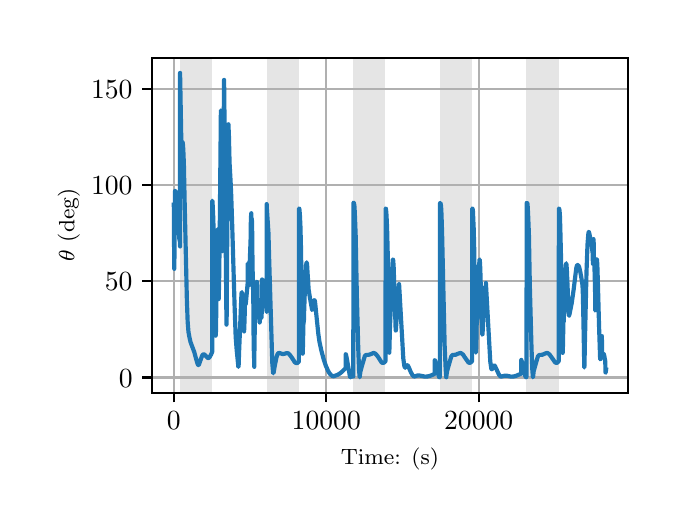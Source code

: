 \begingroup%
\makeatletter%
\begin{pgfpicture}%
\pgfpathrectangle{\pgfpointorigin}{\pgfqpoint{3.15in}{2.362in}}%
\pgfusepath{use as bounding box, clip}%
\begin{pgfscope}%
\pgfsetbuttcap%
\pgfsetmiterjoin%
\definecolor{currentfill}{rgb}{1.0,1.0,1.0}%
\pgfsetfillcolor{currentfill}%
\pgfsetlinewidth{0.0pt}%
\definecolor{currentstroke}{rgb}{1.0,1.0,1.0}%
\pgfsetstrokecolor{currentstroke}%
\pgfsetdash{}{0pt}%
\pgfpathmoveto{\pgfqpoint{0.0in}{0.0in}}%
\pgfpathlineto{\pgfqpoint{3.15in}{0.0in}}%
\pgfpathlineto{\pgfqpoint{3.15in}{2.362in}}%
\pgfpathlineto{\pgfqpoint{0.0in}{2.362in}}%
\pgfpathclose%
\pgfusepath{fill}%
\end{pgfscope}%
\begin{pgfscope}%
\pgfsetbuttcap%
\pgfsetmiterjoin%
\definecolor{currentfill}{rgb}{1.0,1.0,1.0}%
\pgfsetfillcolor{currentfill}%
\pgfsetlinewidth{0.0pt}%
\definecolor{currentstroke}{rgb}{0.0,0.0,0.0}%
\pgfsetstrokecolor{currentstroke}%
\pgfsetstrokeopacity{0.0}%
\pgfsetdash{}{0pt}%
\pgfpathmoveto{\pgfqpoint{0.622in}{0.537in}}%
\pgfpathlineto{\pgfqpoint{3.0in}{0.537in}}%
\pgfpathlineto{\pgfqpoint{3.0in}{2.212in}}%
\pgfpathlineto{\pgfqpoint{0.622in}{2.212in}}%
\pgfpathclose%
\pgfusepath{fill}%
\end{pgfscope}%
\begin{pgfscope}%
\pgfpathrectangle{\pgfqpoint{0.622in}{0.537in}}{\pgfqpoint{2.377in}{1.675in}}%
\pgfusepath{clip}%
\pgfsetbuttcap%
\pgfsetmiterjoin%
\definecolor{currentfill}{rgb}{0.502,0.502,0.502}%
\pgfsetfillcolor{currentfill}%
\pgfsetfillopacity{0.2}%
\pgfsetlinewidth{0.0pt}%
\definecolor{currentstroke}{rgb}{0.0,0.0,0.0}%
\pgfsetstrokecolor{currentstroke}%
\pgfsetstrokeopacity{0.2}%
\pgfsetdash{}{0pt}%
\pgfpathmoveto{\pgfqpoint{0.762in}{0.537in}}%
\pgfpathlineto{\pgfqpoint{0.762in}{2.212in}}%
\pgfpathlineto{\pgfqpoint{0.923in}{2.212in}}%
\pgfpathlineto{\pgfqpoint{0.923in}{0.537in}}%
\pgfpathclose%
\pgfusepath{fill}%
\end{pgfscope}%
\begin{pgfscope}%
\pgfpathrectangle{\pgfqpoint{0.622in}{0.537in}}{\pgfqpoint{2.377in}{1.675in}}%
\pgfusepath{clip}%
\pgfsetbuttcap%
\pgfsetmiterjoin%
\definecolor{currentfill}{rgb}{0.502,0.502,0.502}%
\pgfsetfillcolor{currentfill}%
\pgfsetfillopacity{0.2}%
\pgfsetlinewidth{0.0pt}%
\definecolor{currentstroke}{rgb}{0.0,0.0,0.0}%
\pgfsetstrokecolor{currentstroke}%
\pgfsetstrokeopacity{0.2}%
\pgfsetdash{}{0pt}%
\pgfpathmoveto{\pgfqpoint{1.195in}{0.537in}}%
\pgfpathlineto{\pgfqpoint{1.195in}{2.212in}}%
\pgfpathlineto{\pgfqpoint{1.356in}{2.212in}}%
\pgfpathlineto{\pgfqpoint{1.356in}{0.537in}}%
\pgfpathclose%
\pgfusepath{fill}%
\end{pgfscope}%
\begin{pgfscope}%
\pgfpathrectangle{\pgfqpoint{0.622in}{0.537in}}{\pgfqpoint{2.377in}{1.675in}}%
\pgfusepath{clip}%
\pgfsetbuttcap%
\pgfsetmiterjoin%
\definecolor{currentfill}{rgb}{0.502,0.502,0.502}%
\pgfsetfillcolor{currentfill}%
\pgfsetfillopacity{0.2}%
\pgfsetlinewidth{0.0pt}%
\definecolor{currentstroke}{rgb}{0.0,0.0,0.0}%
\pgfsetstrokecolor{currentstroke}%
\pgfsetstrokeopacity{0.2}%
\pgfsetdash{}{0pt}%
\pgfpathmoveto{\pgfqpoint{1.628in}{0.537in}}%
\pgfpathlineto{\pgfqpoint{1.628in}{2.212in}}%
\pgfpathlineto{\pgfqpoint{1.789in}{2.212in}}%
\pgfpathlineto{\pgfqpoint{1.789in}{0.537in}}%
\pgfpathclose%
\pgfusepath{fill}%
\end{pgfscope}%
\begin{pgfscope}%
\pgfpathrectangle{\pgfqpoint{0.622in}{0.537in}}{\pgfqpoint{2.377in}{1.675in}}%
\pgfusepath{clip}%
\pgfsetbuttcap%
\pgfsetmiterjoin%
\definecolor{currentfill}{rgb}{0.502,0.502,0.502}%
\pgfsetfillcolor{currentfill}%
\pgfsetfillopacity{0.2}%
\pgfsetlinewidth{0.0pt}%
\definecolor{currentstroke}{rgb}{0.0,0.0,0.0}%
\pgfsetstrokecolor{currentstroke}%
\pgfsetstrokeopacity{0.2}%
\pgfsetdash{}{0pt}%
\pgfpathmoveto{\pgfqpoint{2.061in}{0.537in}}%
\pgfpathlineto{\pgfqpoint{2.061in}{2.212in}}%
\pgfpathlineto{\pgfqpoint{2.222in}{2.212in}}%
\pgfpathlineto{\pgfqpoint{2.222in}{0.537in}}%
\pgfpathclose%
\pgfusepath{fill}%
\end{pgfscope}%
\begin{pgfscope}%
\pgfpathrectangle{\pgfqpoint{0.622in}{0.537in}}{\pgfqpoint{2.377in}{1.675in}}%
\pgfusepath{clip}%
\pgfsetbuttcap%
\pgfsetmiterjoin%
\definecolor{currentfill}{rgb}{0.502,0.502,0.502}%
\pgfsetfillcolor{currentfill}%
\pgfsetfillopacity{0.2}%
\pgfsetlinewidth{0.0pt}%
\definecolor{currentstroke}{rgb}{0.0,0.0,0.0}%
\pgfsetstrokecolor{currentstroke}%
\pgfsetstrokeopacity{0.2}%
\pgfsetdash{}{0pt}%
\pgfpathmoveto{\pgfqpoint{2.494in}{0.537in}}%
\pgfpathlineto{\pgfqpoint{2.494in}{2.212in}}%
\pgfpathlineto{\pgfqpoint{2.655in}{2.212in}}%
\pgfpathlineto{\pgfqpoint{2.655in}{0.537in}}%
\pgfpathclose%
\pgfusepath{fill}%
\end{pgfscope}%
\begin{pgfscope}%
\pgfpathrectangle{\pgfqpoint{0.622in}{0.537in}}{\pgfqpoint{2.377in}{1.675in}}%
\pgfusepath{clip}%
\pgfsetrectcap%
\pgfsetroundjoin%
\pgfsetlinewidth{0.803pt}%
\definecolor{currentstroke}{rgb}{0.69,0.69,0.69}%
\pgfsetstrokecolor{currentstroke}%
\pgfsetdash{}{0pt}%
\pgfpathmoveto{\pgfqpoint{0.73in}{0.537in}}%
\pgfpathlineto{\pgfqpoint{0.73in}{2.212in}}%
\pgfusepath{stroke}%
\end{pgfscope}%
\begin{pgfscope}%
\pgfsetbuttcap%
\pgfsetroundjoin%
\definecolor{currentfill}{rgb}{0.0,0.0,0.0}%
\pgfsetfillcolor{currentfill}%
\pgfsetlinewidth{0.803pt}%
\definecolor{currentstroke}{rgb}{0.0,0.0,0.0}%
\pgfsetstrokecolor{currentstroke}%
\pgfsetdash{}{0pt}%
\pgfsys@defobject{currentmarker}{\pgfqpoint{0.0in}{-0.049in}}{\pgfqpoint{0.0in}{0.0in}}{%
\pgfpathmoveto{\pgfqpoint{0.0in}{0.0in}}%
\pgfpathlineto{\pgfqpoint{0.0in}{-0.049in}}%
\pgfusepath{stroke,fill}%
}%
\begin{pgfscope}%
\pgfsys@transformshift{0.73in}{0.537in}%
\pgfsys@useobject{currentmarker}{}%
\end{pgfscope}%
\end{pgfscope}%
\begin{pgfscope}%
\definecolor{textcolor}{rgb}{0.0,0.0,0.0}%
\pgfsetstrokecolor{textcolor}%
\pgfsetfillcolor{textcolor}%
\pgftext[x=0.73in,y=0.44in,,top]{\color{textcolor}\rmfamily\fontsize{10.0}{12.0}\selectfont \(\displaystyle {0}\)}%
\end{pgfscope}%
\begin{pgfscope}%
\pgfpathrectangle{\pgfqpoint{0.622in}{0.537in}}{\pgfqpoint{2.377in}{1.675in}}%
\pgfusepath{clip}%
\pgfsetrectcap%
\pgfsetroundjoin%
\pgfsetlinewidth{0.803pt}%
\definecolor{currentstroke}{rgb}{0.69,0.69,0.69}%
\pgfsetstrokecolor{currentstroke}%
\pgfsetdash{}{0pt}%
\pgfpathmoveto{\pgfqpoint{1.493in}{0.537in}}%
\pgfpathlineto{\pgfqpoint{1.493in}{2.212in}}%
\pgfusepath{stroke}%
\end{pgfscope}%
\begin{pgfscope}%
\pgfsetbuttcap%
\pgfsetroundjoin%
\definecolor{currentfill}{rgb}{0.0,0.0,0.0}%
\pgfsetfillcolor{currentfill}%
\pgfsetlinewidth{0.803pt}%
\definecolor{currentstroke}{rgb}{0.0,0.0,0.0}%
\pgfsetstrokecolor{currentstroke}%
\pgfsetdash{}{0pt}%
\pgfsys@defobject{currentmarker}{\pgfqpoint{0.0in}{-0.049in}}{\pgfqpoint{0.0in}{0.0in}}{%
\pgfpathmoveto{\pgfqpoint{0.0in}{0.0in}}%
\pgfpathlineto{\pgfqpoint{0.0in}{-0.049in}}%
\pgfusepath{stroke,fill}%
}%
\begin{pgfscope}%
\pgfsys@transformshift{1.493in}{0.537in}%
\pgfsys@useobject{currentmarker}{}%
\end{pgfscope}%
\end{pgfscope}%
\begin{pgfscope}%
\definecolor{textcolor}{rgb}{0.0,0.0,0.0}%
\pgfsetstrokecolor{textcolor}%
\pgfsetfillcolor{textcolor}%
\pgftext[x=1.493in,y=0.44in,,top]{\color{textcolor}\rmfamily\fontsize{10.0}{12.0}\selectfont \(\displaystyle {10000}\)}%
\end{pgfscope}%
\begin{pgfscope}%
\pgfpathrectangle{\pgfqpoint{0.622in}{0.537in}}{\pgfqpoint{2.377in}{1.675in}}%
\pgfusepath{clip}%
\pgfsetrectcap%
\pgfsetroundjoin%
\pgfsetlinewidth{0.803pt}%
\definecolor{currentstroke}{rgb}{0.69,0.69,0.69}%
\pgfsetstrokecolor{currentstroke}%
\pgfsetdash{}{0pt}%
\pgfpathmoveto{\pgfqpoint{2.255in}{0.537in}}%
\pgfpathlineto{\pgfqpoint{2.255in}{2.212in}}%
\pgfusepath{stroke}%
\end{pgfscope}%
\begin{pgfscope}%
\pgfsetbuttcap%
\pgfsetroundjoin%
\definecolor{currentfill}{rgb}{0.0,0.0,0.0}%
\pgfsetfillcolor{currentfill}%
\pgfsetlinewidth{0.803pt}%
\definecolor{currentstroke}{rgb}{0.0,0.0,0.0}%
\pgfsetstrokecolor{currentstroke}%
\pgfsetdash{}{0pt}%
\pgfsys@defobject{currentmarker}{\pgfqpoint{0.0in}{-0.049in}}{\pgfqpoint{0.0in}{0.0in}}{%
\pgfpathmoveto{\pgfqpoint{0.0in}{0.0in}}%
\pgfpathlineto{\pgfqpoint{0.0in}{-0.049in}}%
\pgfusepath{stroke,fill}%
}%
\begin{pgfscope}%
\pgfsys@transformshift{2.255in}{0.537in}%
\pgfsys@useobject{currentmarker}{}%
\end{pgfscope}%
\end{pgfscope}%
\begin{pgfscope}%
\definecolor{textcolor}{rgb}{0.0,0.0,0.0}%
\pgfsetstrokecolor{textcolor}%
\pgfsetfillcolor{textcolor}%
\pgftext[x=2.255in,y=0.44in,,top]{\color{textcolor}\rmfamily\fontsize{10.0}{12.0}\selectfont \(\displaystyle {20000}\)}%
\end{pgfscope}%
\begin{pgfscope}%
\definecolor{textcolor}{rgb}{0.0,0.0,0.0}%
\pgfsetstrokecolor{textcolor}%
\pgfsetfillcolor{textcolor}%
\pgftext[x=1.811in,y=0.261in,,top]{\color{textcolor}\rmfamily\fontsize{8.0}{9.6}\selectfont Time: (s)}%
\end{pgfscope}%
\begin{pgfscope}%
\pgfpathrectangle{\pgfqpoint{0.622in}{0.537in}}{\pgfqpoint{2.377in}{1.675in}}%
\pgfusepath{clip}%
\pgfsetrectcap%
\pgfsetroundjoin%
\pgfsetlinewidth{0.803pt}%
\definecolor{currentstroke}{rgb}{0.69,0.69,0.69}%
\pgfsetstrokecolor{currentstroke}%
\pgfsetdash{}{0pt}%
\pgfpathmoveto{\pgfqpoint{0.622in}{0.613in}}%
\pgfpathlineto{\pgfqpoint{3.0in}{0.613in}}%
\pgfusepath{stroke}%
\end{pgfscope}%
\begin{pgfscope}%
\pgfsetbuttcap%
\pgfsetroundjoin%
\definecolor{currentfill}{rgb}{0.0,0.0,0.0}%
\pgfsetfillcolor{currentfill}%
\pgfsetlinewidth{0.803pt}%
\definecolor{currentstroke}{rgb}{0.0,0.0,0.0}%
\pgfsetstrokecolor{currentstroke}%
\pgfsetdash{}{0pt}%
\pgfsys@defobject{currentmarker}{\pgfqpoint{-0.049in}{0.0in}}{\pgfqpoint{-0.0in}{0.0in}}{%
\pgfpathmoveto{\pgfqpoint{-0.0in}{0.0in}}%
\pgfpathlineto{\pgfqpoint{-0.049in}{0.0in}}%
\pgfusepath{stroke,fill}%
}%
\begin{pgfscope}%
\pgfsys@transformshift{0.622in}{0.613in}%
\pgfsys@useobject{currentmarker}{}%
\end{pgfscope}%
\end{pgfscope}%
\begin{pgfscope}%
\definecolor{textcolor}{rgb}{0.0,0.0,0.0}%
\pgfsetstrokecolor{textcolor}%
\pgfsetfillcolor{textcolor}%
\pgftext[x=0.456in, y=0.565in, left, base]{\color{textcolor}\rmfamily\fontsize{10.0}{12.0}\selectfont \(\displaystyle {0}\)}%
\end{pgfscope}%
\begin{pgfscope}%
\pgfpathrectangle{\pgfqpoint{0.622in}{0.537in}}{\pgfqpoint{2.377in}{1.675in}}%
\pgfusepath{clip}%
\pgfsetrectcap%
\pgfsetroundjoin%
\pgfsetlinewidth{0.803pt}%
\definecolor{currentstroke}{rgb}{0.69,0.69,0.69}%
\pgfsetstrokecolor{currentstroke}%
\pgfsetdash{}{0pt}%
\pgfpathmoveto{\pgfqpoint{0.622in}{1.094in}}%
\pgfpathlineto{\pgfqpoint{3.0in}{1.094in}}%
\pgfusepath{stroke}%
\end{pgfscope}%
\begin{pgfscope}%
\pgfsetbuttcap%
\pgfsetroundjoin%
\definecolor{currentfill}{rgb}{0.0,0.0,0.0}%
\pgfsetfillcolor{currentfill}%
\pgfsetlinewidth{0.803pt}%
\definecolor{currentstroke}{rgb}{0.0,0.0,0.0}%
\pgfsetstrokecolor{currentstroke}%
\pgfsetdash{}{0pt}%
\pgfsys@defobject{currentmarker}{\pgfqpoint{-0.049in}{0.0in}}{\pgfqpoint{-0.0in}{0.0in}}{%
\pgfpathmoveto{\pgfqpoint{-0.0in}{0.0in}}%
\pgfpathlineto{\pgfqpoint{-0.049in}{0.0in}}%
\pgfusepath{stroke,fill}%
}%
\begin{pgfscope}%
\pgfsys@transformshift{0.622in}{1.094in}%
\pgfsys@useobject{currentmarker}{}%
\end{pgfscope}%
\end{pgfscope}%
\begin{pgfscope}%
\definecolor{textcolor}{rgb}{0.0,0.0,0.0}%
\pgfsetstrokecolor{textcolor}%
\pgfsetfillcolor{textcolor}%
\pgftext[x=0.386in, y=1.046in, left, base]{\color{textcolor}\rmfamily\fontsize{10.0}{12.0}\selectfont \(\displaystyle {50}\)}%
\end{pgfscope}%
\begin{pgfscope}%
\pgfpathrectangle{\pgfqpoint{0.622in}{0.537in}}{\pgfqpoint{2.377in}{1.675in}}%
\pgfusepath{clip}%
\pgfsetrectcap%
\pgfsetroundjoin%
\pgfsetlinewidth{0.803pt}%
\definecolor{currentstroke}{rgb}{0.69,0.69,0.69}%
\pgfsetstrokecolor{currentstroke}%
\pgfsetdash{}{0pt}%
\pgfpathmoveto{\pgfqpoint{0.622in}{1.575in}}%
\pgfpathlineto{\pgfqpoint{3.0in}{1.575in}}%
\pgfusepath{stroke}%
\end{pgfscope}%
\begin{pgfscope}%
\pgfsetbuttcap%
\pgfsetroundjoin%
\definecolor{currentfill}{rgb}{0.0,0.0,0.0}%
\pgfsetfillcolor{currentfill}%
\pgfsetlinewidth{0.803pt}%
\definecolor{currentstroke}{rgb}{0.0,0.0,0.0}%
\pgfsetstrokecolor{currentstroke}%
\pgfsetdash{}{0pt}%
\pgfsys@defobject{currentmarker}{\pgfqpoint{-0.049in}{0.0in}}{\pgfqpoint{-0.0in}{0.0in}}{%
\pgfpathmoveto{\pgfqpoint{-0.0in}{0.0in}}%
\pgfpathlineto{\pgfqpoint{-0.049in}{0.0in}}%
\pgfusepath{stroke,fill}%
}%
\begin{pgfscope}%
\pgfsys@transformshift{0.622in}{1.575in}%
\pgfsys@useobject{currentmarker}{}%
\end{pgfscope}%
\end{pgfscope}%
\begin{pgfscope}%
\definecolor{textcolor}{rgb}{0.0,0.0,0.0}%
\pgfsetstrokecolor{textcolor}%
\pgfsetfillcolor{textcolor}%
\pgftext[x=0.317in, y=1.527in, left, base]{\color{textcolor}\rmfamily\fontsize{10.0}{12.0}\selectfont \(\displaystyle {100}\)}%
\end{pgfscope}%
\begin{pgfscope}%
\pgfpathrectangle{\pgfqpoint{0.622in}{0.537in}}{\pgfqpoint{2.377in}{1.675in}}%
\pgfusepath{clip}%
\pgfsetrectcap%
\pgfsetroundjoin%
\pgfsetlinewidth{0.803pt}%
\definecolor{currentstroke}{rgb}{0.69,0.69,0.69}%
\pgfsetstrokecolor{currentstroke}%
\pgfsetdash{}{0pt}%
\pgfpathmoveto{\pgfqpoint{0.622in}{2.055in}}%
\pgfpathlineto{\pgfqpoint{3.0in}{2.055in}}%
\pgfusepath{stroke}%
\end{pgfscope}%
\begin{pgfscope}%
\pgfsetbuttcap%
\pgfsetroundjoin%
\definecolor{currentfill}{rgb}{0.0,0.0,0.0}%
\pgfsetfillcolor{currentfill}%
\pgfsetlinewidth{0.803pt}%
\definecolor{currentstroke}{rgb}{0.0,0.0,0.0}%
\pgfsetstrokecolor{currentstroke}%
\pgfsetdash{}{0pt}%
\pgfsys@defobject{currentmarker}{\pgfqpoint{-0.049in}{0.0in}}{\pgfqpoint{-0.0in}{0.0in}}{%
\pgfpathmoveto{\pgfqpoint{-0.0in}{0.0in}}%
\pgfpathlineto{\pgfqpoint{-0.049in}{0.0in}}%
\pgfusepath{stroke,fill}%
}%
\begin{pgfscope}%
\pgfsys@transformshift{0.622in}{2.055in}%
\pgfsys@useobject{currentmarker}{}%
\end{pgfscope}%
\end{pgfscope}%
\begin{pgfscope}%
\definecolor{textcolor}{rgb}{0.0,0.0,0.0}%
\pgfsetstrokecolor{textcolor}%
\pgfsetfillcolor{textcolor}%
\pgftext[x=0.317in, y=2.007in, left, base]{\color{textcolor}\rmfamily\fontsize{10.0}{12.0}\selectfont \(\displaystyle {150}\)}%
\end{pgfscope}%
\begin{pgfscope}%
\definecolor{textcolor}{rgb}{0.0,0.0,0.0}%
\pgfsetstrokecolor{textcolor}%
\pgfsetfillcolor{textcolor}%
\pgftext[x=0.261in,y=1.375in,,bottom,rotate=90.0]{\color{textcolor}\rmfamily\fontsize{8.0}{9.6}\selectfont \(\displaystyle \theta\) (deg)}%
\end{pgfscope}%
\begin{pgfscope}%
\pgfpathrectangle{\pgfqpoint{0.622in}{0.537in}}{\pgfqpoint{2.377in}{1.675in}}%
\pgfusepath{clip}%
\pgfsetrectcap%
\pgfsetroundjoin%
\pgfsetlinewidth{1.506pt}%
\definecolor{currentstroke}{rgb}{0.122,0.467,0.706}%
\pgfsetstrokecolor{currentstroke}%
\pgfsetdash{}{0pt}%
\pgfpathmoveto{\pgfqpoint{0.73in}{1.477in}}%
\pgfpathlineto{\pgfqpoint{0.731in}{1.477in}}%
\pgfpathlineto{\pgfqpoint{0.731in}{1.476in}}%
\pgfpathlineto{\pgfqpoint{0.732in}{1.27in}}%
\pgfpathlineto{\pgfqpoint{0.733in}{1.156in}}%
\pgfpathlineto{\pgfqpoint{0.732in}{1.275in}}%
\pgfpathlineto{\pgfqpoint{0.733in}{1.218in}}%
\pgfpathlineto{\pgfqpoint{0.734in}{1.208in}}%
\pgfpathlineto{\pgfqpoint{0.734in}{1.258in}}%
\pgfpathlineto{\pgfqpoint{0.737in}{1.546in}}%
\pgfpathlineto{\pgfqpoint{0.737in}{1.535in}}%
\pgfpathlineto{\pgfqpoint{0.741in}{1.378in}}%
\pgfpathlineto{\pgfqpoint{0.742in}{1.38in}}%
\pgfpathlineto{\pgfqpoint{0.743in}{1.396in}}%
\pgfpathlineto{\pgfqpoint{0.747in}{1.463in}}%
\pgfpathlineto{\pgfqpoint{0.747in}{1.468in}}%
\pgfpathlineto{\pgfqpoint{0.747in}{1.449in}}%
\pgfpathlineto{\pgfqpoint{0.747in}{1.45in}}%
\pgfpathlineto{\pgfqpoint{0.748in}{1.462in}}%
\pgfpathlineto{\pgfqpoint{0.749in}{1.514in}}%
\pgfpathlineto{\pgfqpoint{0.751in}{1.539in}}%
\pgfpathlineto{\pgfqpoint{0.751in}{1.539in}}%
\pgfpathlineto{\pgfqpoint{0.751in}{1.536in}}%
\pgfpathlineto{\pgfqpoint{0.753in}{1.496in}}%
\pgfpathlineto{\pgfqpoint{0.753in}{1.51in}}%
\pgfpathlineto{\pgfqpoint{0.755in}{1.435in}}%
\pgfpathlineto{\pgfqpoint{0.756in}{1.345in}}%
\pgfpathlineto{\pgfqpoint{0.758in}{1.307in}}%
\pgfpathlineto{\pgfqpoint{0.761in}{1.292in}}%
\pgfpathlineto{\pgfqpoint{0.762in}{1.268in}}%
\pgfpathlineto{\pgfqpoint{0.762in}{2.136in}}%
\pgfpathlineto{\pgfqpoint{0.763in}{2.083in}}%
\pgfpathlineto{\pgfqpoint{0.768in}{1.805in}}%
\pgfpathlineto{\pgfqpoint{0.77in}{1.785in}}%
\pgfpathlineto{\pgfqpoint{0.771in}{1.784in}}%
\pgfpathlineto{\pgfqpoint{0.772in}{1.784in}}%
\pgfpathlineto{\pgfqpoint{0.774in}{1.789in}}%
\pgfpathlineto{\pgfqpoint{0.775in}{1.788in}}%
\pgfpathlineto{\pgfqpoint{0.776in}{1.781in}}%
\pgfpathlineto{\pgfqpoint{0.778in}{1.755in}}%
\pgfpathlineto{\pgfqpoint{0.781in}{1.681in}}%
\pgfpathlineto{\pgfqpoint{0.785in}{1.484in}}%
\pgfpathlineto{\pgfqpoint{0.796in}{1.0in}}%
\pgfpathlineto{\pgfqpoint{0.8in}{0.89in}}%
\pgfpathlineto{\pgfqpoint{0.804in}{0.84in}}%
\pgfpathlineto{\pgfqpoint{0.809in}{0.813in}}%
\pgfpathlineto{\pgfqpoint{0.814in}{0.791in}}%
\pgfpathlineto{\pgfqpoint{0.822in}{0.769in}}%
\pgfpathlineto{\pgfqpoint{0.833in}{0.74in}}%
\pgfpathlineto{\pgfqpoint{0.841in}{0.71in}}%
\pgfpathlineto{\pgfqpoint{0.85in}{0.679in}}%
\pgfpathlineto{\pgfqpoint{0.853in}{0.675in}}%
\pgfpathlineto{\pgfqpoint{0.855in}{0.675in}}%
\pgfpathlineto{\pgfqpoint{0.857in}{0.679in}}%
\pgfpathlineto{\pgfqpoint{0.861in}{0.691in}}%
\pgfpathlineto{\pgfqpoint{0.872in}{0.721in}}%
\pgfpathlineto{\pgfqpoint{0.876in}{0.727in}}%
\pgfpathlineto{\pgfqpoint{0.88in}{0.729in}}%
\pgfpathlineto{\pgfqpoint{0.883in}{0.728in}}%
\pgfpathlineto{\pgfqpoint{0.887in}{0.724in}}%
\pgfpathlineto{\pgfqpoint{0.9in}{0.711in}}%
\pgfpathlineto{\pgfqpoint{0.904in}{0.71in}}%
\pgfpathlineto{\pgfqpoint{0.907in}{0.712in}}%
\pgfpathlineto{\pgfqpoint{0.911in}{0.717in}}%
\pgfpathlineto{\pgfqpoint{0.917in}{0.728in}}%
\pgfpathlineto{\pgfqpoint{0.923in}{0.742in}}%
\pgfpathlineto{\pgfqpoint{0.923in}{1.497in}}%
\pgfpathlineto{\pgfqpoint{0.924in}{1.492in}}%
\pgfpathlineto{\pgfqpoint{0.925in}{1.474in}}%
\pgfpathlineto{\pgfqpoint{0.928in}{1.41in}}%
\pgfpathlineto{\pgfqpoint{0.935in}{1.14in}}%
\pgfpathlineto{\pgfqpoint{0.938in}{0.977in}}%
\pgfpathlineto{\pgfqpoint{0.94in}{0.822in}}%
\pgfpathlineto{\pgfqpoint{0.938in}{0.977in}}%
\pgfpathlineto{\pgfqpoint{0.941in}{0.831in}}%
\pgfpathlineto{\pgfqpoint{0.942in}{0.876in}}%
\pgfpathlineto{\pgfqpoint{0.948in}{1.353in}}%
\pgfpathlineto{\pgfqpoint{0.949in}{1.344in}}%
\pgfpathlineto{\pgfqpoint{0.949in}{1.34in}}%
\pgfpathlineto{\pgfqpoint{0.95in}{1.237in}}%
\pgfpathlineto{\pgfqpoint{0.955in}{1.005in}}%
\pgfpathlineto{\pgfqpoint{0.95in}{1.279in}}%
\pgfpathlineto{\pgfqpoint{0.955in}{1.005in}}%
\pgfpathlineto{\pgfqpoint{0.955in}{1.014in}}%
\pgfpathlineto{\pgfqpoint{0.957in}{1.075in}}%
\pgfpathlineto{\pgfqpoint{0.96in}{1.315in}}%
\pgfpathlineto{\pgfqpoint{0.966in}{1.948in}}%
\pgfpathlineto{\pgfqpoint{0.967in}{1.944in}}%
\pgfpathlineto{\pgfqpoint{0.968in}{1.898in}}%
\pgfpathlineto{\pgfqpoint{0.97in}{1.64in}}%
\pgfpathlineto{\pgfqpoint{0.974in}{1.244in}}%
\pgfpathlineto{\pgfqpoint{0.975in}{1.256in}}%
\pgfpathlineto{\pgfqpoint{0.976in}{1.35in}}%
\pgfpathlineto{\pgfqpoint{0.978in}{1.661in}}%
\pgfpathlineto{\pgfqpoint{0.982in}{2.101in}}%
\pgfpathlineto{\pgfqpoint{0.982in}{2.097in}}%
\pgfpathlineto{\pgfqpoint{0.983in}{2.024in}}%
\pgfpathlineto{\pgfqpoint{0.994in}{0.877in}}%
\pgfpathlineto{\pgfqpoint{0.995in}{0.919in}}%
\pgfpathlineto{\pgfqpoint{0.997in}{1.221in}}%
\pgfpathlineto{\pgfqpoint{1.003in}{1.843in}}%
\pgfpathlineto{\pgfqpoint{1.004in}{1.879in}}%
\pgfpathlineto{\pgfqpoint{1.004in}{1.871in}}%
\pgfpathlineto{\pgfqpoint{1.006in}{1.829in}}%
\pgfpathlineto{\pgfqpoint{1.01in}{1.663in}}%
\pgfpathlineto{\pgfqpoint{1.01in}{1.677in}}%
\pgfpathlineto{\pgfqpoint{1.015in}{1.585in}}%
\pgfpathlineto{\pgfqpoint{1.018in}{1.516in}}%
\pgfpathlineto{\pgfqpoint{1.022in}{1.394in}}%
\pgfpathlineto{\pgfqpoint{1.035in}{0.957in}}%
\pgfpathlineto{\pgfqpoint{1.04in}{0.816in}}%
\pgfpathlineto{\pgfqpoint{1.045in}{0.75in}}%
\pgfpathlineto{\pgfqpoint{1.052in}{0.68in}}%
\pgfpathlineto{\pgfqpoint{1.053in}{0.666in}}%
\pgfpathlineto{\pgfqpoint{1.054in}{0.666in}}%
\pgfpathlineto{\pgfqpoint{1.055in}{0.677in}}%
\pgfpathlineto{\pgfqpoint{1.057in}{0.739in}}%
\pgfpathlineto{\pgfqpoint{1.069in}{1.033in}}%
\pgfpathlineto{\pgfqpoint{1.071in}{1.04in}}%
\pgfpathlineto{\pgfqpoint{1.071in}{1.039in}}%
\pgfpathlineto{\pgfqpoint{1.072in}{1.036in}}%
\pgfpathlineto{\pgfqpoint{1.074in}{1.02in}}%
\pgfpathlineto{\pgfqpoint{1.076in}{0.966in}}%
\pgfpathlineto{\pgfqpoint{1.08in}{0.912in}}%
\pgfpathlineto{\pgfqpoint{1.08in}{0.913in}}%
\pgfpathlineto{\pgfqpoint{1.08in}{0.913in}}%
\pgfpathlineto{\pgfqpoint{1.081in}{0.925in}}%
\pgfpathlineto{\pgfqpoint{1.082in}{0.93in}}%
\pgfpathlineto{\pgfqpoint{1.082in}{0.843in}}%
\pgfpathlineto{\pgfqpoint{1.083in}{0.861in}}%
\pgfpathlineto{\pgfqpoint{1.085in}{0.923in}}%
\pgfpathlineto{\pgfqpoint{1.085in}{1.004in}}%
\pgfpathlineto{\pgfqpoint{1.086in}{0.996in}}%
\pgfpathlineto{\pgfqpoint{1.089in}{0.979in}}%
\pgfpathlineto{\pgfqpoint{1.09in}{0.98in}}%
\pgfpathlineto{\pgfqpoint{1.091in}{0.987in}}%
\pgfpathlineto{\pgfqpoint{1.094in}{1.018in}}%
\pgfpathlineto{\pgfqpoint{1.1in}{1.086in}}%
\pgfpathlineto{\pgfqpoint{1.1in}{1.086in}}%
\pgfpathlineto{\pgfqpoint{1.1in}{1.183in}}%
\pgfpathlineto{\pgfqpoint{1.101in}{1.173in}}%
\pgfpathlineto{\pgfqpoint{1.104in}{1.146in}}%
\pgfpathlineto{\pgfqpoint{1.105in}{1.147in}}%
\pgfpathlineto{\pgfqpoint{1.106in}{1.155in}}%
\pgfpathlineto{\pgfqpoint{1.106in}{1.161in}}%
\pgfpathlineto{\pgfqpoint{1.106in}{1.074in}}%
\pgfpathlineto{\pgfqpoint{1.107in}{1.095in}}%
\pgfpathlineto{\pgfqpoint{1.114in}{1.287in}}%
\pgfpathlineto{\pgfqpoint{1.115in}{1.315in}}%
\pgfpathlineto{\pgfqpoint{1.116in}{1.409in}}%
\pgfpathlineto{\pgfqpoint{1.118in}{1.434in}}%
\pgfpathlineto{\pgfqpoint{1.118in}{1.393in}}%
\pgfpathlineto{\pgfqpoint{1.119in}{1.41in}}%
\pgfpathlineto{\pgfqpoint{1.119in}{1.412in}}%
\pgfpathlineto{\pgfqpoint{1.119in}{1.409in}}%
\pgfpathlineto{\pgfqpoint{1.121in}{1.386in}}%
\pgfpathlineto{\pgfqpoint{1.121in}{1.406in}}%
\pgfpathlineto{\pgfqpoint{1.123in}{1.321in}}%
\pgfpathlineto{\pgfqpoint{1.124in}{1.182in}}%
\pgfpathlineto{\pgfqpoint{1.128in}{1.011in}}%
\pgfpathlineto{\pgfqpoint{1.129in}{0.908in}}%
\pgfpathlineto{\pgfqpoint{1.13in}{0.748in}}%
\pgfpathlineto{\pgfqpoint{1.13in}{0.753in}}%
\pgfpathlineto{\pgfqpoint{1.131in}{0.766in}}%
\pgfpathlineto{\pgfqpoint{1.131in}{0.755in}}%
\pgfpathlineto{\pgfqpoint{1.133in}{0.666in}}%
\pgfpathlineto{\pgfqpoint{1.134in}{0.782in}}%
\pgfpathlineto{\pgfqpoint{1.138in}{0.975in}}%
\pgfpathlineto{\pgfqpoint{1.14in}{0.96in}}%
\pgfpathlineto{\pgfqpoint{1.143in}{1.01in}}%
\pgfpathlineto{\pgfqpoint{1.144in}{1.017in}}%
\pgfpathlineto{\pgfqpoint{1.145in}{1.092in}}%
\pgfpathlineto{\pgfqpoint{1.146in}{1.091in}}%
\pgfpathlineto{\pgfqpoint{1.147in}{1.083in}}%
\pgfpathlineto{\pgfqpoint{1.148in}{1.07in}}%
\pgfpathlineto{\pgfqpoint{1.149in}{0.982in}}%
\pgfpathlineto{\pgfqpoint{1.154in}{0.912in}}%
\pgfpathlineto{\pgfqpoint{1.154in}{0.975in}}%
\pgfpathlineto{\pgfqpoint{1.155in}{0.955in}}%
\pgfpathlineto{\pgfqpoint{1.158in}{0.922in}}%
\pgfpathlineto{\pgfqpoint{1.158in}{0.922in}}%
\pgfpathlineto{\pgfqpoint{1.158in}{0.923in}}%
\pgfpathlineto{\pgfqpoint{1.159in}{0.933in}}%
\pgfpathlineto{\pgfqpoint{1.16in}{0.945in}}%
\pgfpathlineto{\pgfqpoint{1.16in}{0.888in}}%
\pgfpathlineto{\pgfqpoint{1.161in}{0.903in}}%
\pgfpathlineto{\pgfqpoint{1.163in}{0.925in}}%
\pgfpathlineto{\pgfqpoint{1.164in}{0.977in}}%
\pgfpathlineto{\pgfqpoint{1.164in}{0.977in}}%
\pgfpathlineto{\pgfqpoint{1.165in}{0.974in}}%
\pgfpathlineto{\pgfqpoint{1.167in}{0.967in}}%
\pgfpathlineto{\pgfqpoint{1.168in}{0.968in}}%
\pgfpathlineto{\pgfqpoint{1.169in}{0.976in}}%
\pgfpathlineto{\pgfqpoint{1.169in}{0.991in}}%
\pgfpathlineto{\pgfqpoint{1.169in}{0.912in}}%
\pgfpathlineto{\pgfqpoint{1.17in}{0.933in}}%
\pgfpathlineto{\pgfqpoint{1.172in}{0.992in}}%
\pgfpathlineto{\pgfqpoint{1.172in}{1.103in}}%
\pgfpathlineto{\pgfqpoint{1.173in}{1.031in}}%
\pgfpathlineto{\pgfqpoint{1.176in}{1.098in}}%
\pgfpathlineto{\pgfqpoint{1.176in}{1.099in}}%
\pgfpathlineto{\pgfqpoint{1.178in}{1.044in}}%
\pgfpathlineto{\pgfqpoint{1.179in}{1.024in}}%
\pgfpathlineto{\pgfqpoint{1.179in}{1.071in}}%
\pgfpathlineto{\pgfqpoint{1.181in}{1.052in}}%
\pgfpathlineto{\pgfqpoint{1.182in}{1.026in}}%
\pgfpathlineto{\pgfqpoint{1.183in}{0.98in}}%
\pgfpathlineto{\pgfqpoint{1.184in}{0.971in}}%
\pgfpathlineto{\pgfqpoint{1.184in}{1.0in}}%
\pgfpathlineto{\pgfqpoint{1.186in}{0.995in}}%
\pgfpathlineto{\pgfqpoint{1.188in}{0.991in}}%
\pgfpathlineto{\pgfqpoint{1.19in}{0.987in}}%
\pgfpathlineto{\pgfqpoint{1.192in}{0.974in}}%
\pgfpathlineto{\pgfqpoint{1.195in}{0.94in}}%
\pgfpathlineto{\pgfqpoint{1.195in}{1.48in}}%
\pgfpathlineto{\pgfqpoint{1.196in}{1.456in}}%
\pgfpathlineto{\pgfqpoint{1.2in}{1.396in}}%
\pgfpathlineto{\pgfqpoint{1.204in}{1.335in}}%
\pgfpathlineto{\pgfqpoint{1.207in}{1.219in}}%
\pgfpathlineto{\pgfqpoint{1.223in}{0.686in}}%
\pgfpathlineto{\pgfqpoint{1.227in}{0.638in}}%
\pgfpathlineto{\pgfqpoint{1.228in}{0.634in}}%
\pgfpathlineto{\pgfqpoint{1.228in}{0.635in}}%
\pgfpathlineto{\pgfqpoint{1.23in}{0.639in}}%
\pgfpathlineto{\pgfqpoint{1.235in}{0.669in}}%
\pgfpathlineto{\pgfqpoint{1.244in}{0.714in}}%
\pgfpathlineto{\pgfqpoint{1.249in}{0.729in}}%
\pgfpathlineto{\pgfqpoint{1.253in}{0.734in}}%
\pgfpathlineto{\pgfqpoint{1.256in}{0.736in}}%
\pgfpathlineto{\pgfqpoint{1.26in}{0.735in}}%
\pgfpathlineto{\pgfqpoint{1.275in}{0.73in}}%
\pgfpathlineto{\pgfqpoint{1.282in}{0.731in}}%
\pgfpathlineto{\pgfqpoint{1.296in}{0.735in}}%
\pgfpathlineto{\pgfqpoint{1.302in}{0.734in}}%
\pgfpathlineto{\pgfqpoint{1.307in}{0.73in}}%
\pgfpathlineto{\pgfqpoint{1.313in}{0.723in}}%
\pgfpathlineto{\pgfqpoint{1.323in}{0.709in}}%
\pgfpathlineto{\pgfqpoint{1.335in}{0.69in}}%
\pgfpathlineto{\pgfqpoint{1.34in}{0.686in}}%
\pgfpathlineto{\pgfqpoint{1.345in}{0.685in}}%
\pgfpathlineto{\pgfqpoint{1.349in}{0.686in}}%
\pgfpathlineto{\pgfqpoint{1.354in}{0.69in}}%
\pgfpathlineto{\pgfqpoint{1.356in}{0.692in}}%
\pgfpathlineto{\pgfqpoint{1.357in}{1.458in}}%
\pgfpathlineto{\pgfqpoint{1.358in}{1.457in}}%
\pgfpathlineto{\pgfqpoint{1.359in}{1.45in}}%
\pgfpathlineto{\pgfqpoint{1.361in}{1.427in}}%
\pgfpathlineto{\pgfqpoint{1.364in}{1.364in}}%
\pgfpathlineto{\pgfqpoint{1.367in}{1.239in}}%
\pgfpathlineto{\pgfqpoint{1.368in}{1.147in}}%
\pgfpathlineto{\pgfqpoint{1.368in}{1.177in}}%
\pgfpathlineto{\pgfqpoint{1.369in}{1.126in}}%
\pgfpathlineto{\pgfqpoint{1.375in}{0.732in}}%
\pgfpathlineto{\pgfqpoint{1.376in}{0.757in}}%
\pgfpathlineto{\pgfqpoint{1.38in}{0.938in}}%
\pgfpathlineto{\pgfqpoint{1.381in}{0.945in}}%
\pgfpathlineto{\pgfqpoint{1.381in}{0.891in}}%
\pgfpathlineto{\pgfqpoint{1.382in}{0.933in}}%
\pgfpathlineto{\pgfqpoint{1.385in}{1.021in}}%
\pgfpathlineto{\pgfqpoint{1.388in}{1.068in}}%
\pgfpathlineto{\pgfqpoint{1.389in}{1.115in}}%
\pgfpathlineto{\pgfqpoint{1.392in}{1.175in}}%
\pgfpathlineto{\pgfqpoint{1.395in}{1.189in}}%
\pgfpathlineto{\pgfqpoint{1.395in}{1.187in}}%
\pgfpathlineto{\pgfqpoint{1.397in}{1.179in}}%
\pgfpathlineto{\pgfqpoint{1.399in}{1.143in}}%
\pgfpathlineto{\pgfqpoint{1.405in}{1.051in}}%
\pgfpathlineto{\pgfqpoint{1.411in}{1.013in}}%
\pgfpathlineto{\pgfqpoint{1.419in}{0.968in}}%
\pgfpathlineto{\pgfqpoint{1.422in}{0.951in}}%
\pgfpathlineto{\pgfqpoint{1.423in}{0.952in}}%
\pgfpathlineto{\pgfqpoint{1.423in}{0.952in}}%
\pgfpathlineto{\pgfqpoint{1.424in}{0.958in}}%
\pgfpathlineto{\pgfqpoint{1.433in}{1.0in}}%
\pgfpathlineto{\pgfqpoint{1.434in}{0.999in}}%
\pgfpathlineto{\pgfqpoint{1.436in}{0.995in}}%
\pgfpathlineto{\pgfqpoint{1.438in}{0.98in}}%
\pgfpathlineto{\pgfqpoint{1.442in}{0.939in}}%
\pgfpathlineto{\pgfqpoint{1.453in}{0.833in}}%
\pgfpathlineto{\pgfqpoint{1.459in}{0.791in}}%
\pgfpathlineto{\pgfqpoint{1.468in}{0.749in}}%
\pgfpathlineto{\pgfqpoint{1.48in}{0.704in}}%
\pgfpathlineto{\pgfqpoint{1.491in}{0.671in}}%
\pgfpathlineto{\pgfqpoint{1.501in}{0.648in}}%
\pgfpathlineto{\pgfqpoint{1.509in}{0.634in}}%
\pgfpathlineto{\pgfqpoint{1.517in}{0.625in}}%
\pgfpathlineto{\pgfqpoint{1.524in}{0.62in}}%
\pgfpathlineto{\pgfqpoint{1.529in}{0.619in}}%
\pgfpathlineto{\pgfqpoint{1.535in}{0.621in}}%
\pgfpathlineto{\pgfqpoint{1.549in}{0.626in}}%
\pgfpathlineto{\pgfqpoint{1.561in}{0.633in}}%
\pgfpathlineto{\pgfqpoint{1.572in}{0.642in}}%
\pgfpathlineto{\pgfqpoint{1.59in}{0.66in}}%
\pgfpathlineto{\pgfqpoint{1.59in}{0.73in}}%
\pgfpathlineto{\pgfqpoint{1.591in}{0.729in}}%
\pgfpathlineto{\pgfqpoint{1.592in}{0.725in}}%
\pgfpathlineto{\pgfqpoint{1.595in}{0.711in}}%
\pgfpathlineto{\pgfqpoint{1.611in}{0.62in}}%
\pgfpathlineto{\pgfqpoint{1.613in}{0.614in}}%
\pgfpathlineto{\pgfqpoint{1.614in}{0.614in}}%
\pgfpathlineto{\pgfqpoint{1.617in}{0.618in}}%
\pgfpathlineto{\pgfqpoint{1.621in}{0.619in}}%
\pgfpathlineto{\pgfqpoint{1.626in}{0.618in}}%
\pgfpathlineto{\pgfqpoint{1.628in}{0.617in}}%
\pgfpathlineto{\pgfqpoint{1.629in}{1.487in}}%
\pgfpathlineto{\pgfqpoint{1.631in}{1.486in}}%
\pgfpathlineto{\pgfqpoint{1.632in}{1.482in}}%
\pgfpathlineto{\pgfqpoint{1.634in}{1.468in}}%
\pgfpathlineto{\pgfqpoint{1.636in}{1.427in}}%
\pgfpathlineto{\pgfqpoint{1.64in}{1.323in}}%
\pgfpathlineto{\pgfqpoint{1.646in}{1.016in}}%
\pgfpathlineto{\pgfqpoint{1.653in}{0.754in}}%
\pgfpathlineto{\pgfqpoint{1.657in}{0.648in}}%
\pgfpathlineto{\pgfqpoint{1.66in}{0.614in}}%
\pgfpathlineto{\pgfqpoint{1.66in}{0.617in}}%
\pgfpathlineto{\pgfqpoint{1.664in}{0.644in}}%
\pgfpathlineto{\pgfqpoint{1.67in}{0.666in}}%
\pgfpathlineto{\pgfqpoint{1.685in}{0.718in}}%
\pgfpathlineto{\pgfqpoint{1.689in}{0.724in}}%
\pgfpathlineto{\pgfqpoint{1.694in}{0.726in}}%
\pgfpathlineto{\pgfqpoint{1.7in}{0.726in}}%
\pgfpathlineto{\pgfqpoint{1.708in}{0.727in}}%
\pgfpathlineto{\pgfqpoint{1.716in}{0.73in}}%
\pgfpathlineto{\pgfqpoint{1.728in}{0.735in}}%
\pgfpathlineto{\pgfqpoint{1.733in}{0.735in}}%
\pgfpathlineto{\pgfqpoint{1.738in}{0.732in}}%
\pgfpathlineto{\pgfqpoint{1.744in}{0.726in}}%
\pgfpathlineto{\pgfqpoint{1.752in}{0.716in}}%
\pgfpathlineto{\pgfqpoint{1.769in}{0.689in}}%
\pgfpathlineto{\pgfqpoint{1.774in}{0.686in}}%
\pgfpathlineto{\pgfqpoint{1.778in}{0.686in}}%
\pgfpathlineto{\pgfqpoint{1.783in}{0.688in}}%
\pgfpathlineto{\pgfqpoint{1.788in}{0.693in}}%
\pgfpathlineto{\pgfqpoint{1.789in}{0.694in}}%
\pgfpathlineto{\pgfqpoint{1.79in}{1.458in}}%
\pgfpathlineto{\pgfqpoint{1.791in}{1.457in}}%
\pgfpathlineto{\pgfqpoint{1.792in}{1.45in}}%
\pgfpathlineto{\pgfqpoint{1.794in}{1.427in}}%
\pgfpathlineto{\pgfqpoint{1.797in}{1.362in}}%
\pgfpathlineto{\pgfqpoint{1.8in}{1.242in}}%
\pgfpathlineto{\pgfqpoint{1.801in}{1.146in}}%
\pgfpathlineto{\pgfqpoint{1.801in}{1.176in}}%
\pgfpathlineto{\pgfqpoint{1.802in}{1.124in}}%
\pgfpathlineto{\pgfqpoint{1.808in}{0.737in}}%
\pgfpathlineto{\pgfqpoint{1.809in}{0.762in}}%
\pgfpathlineto{\pgfqpoint{1.813in}{0.938in}}%
\pgfpathlineto{\pgfqpoint{1.813in}{0.942in}}%
\pgfpathlineto{\pgfqpoint{1.813in}{0.889in}}%
\pgfpathlineto{\pgfqpoint{1.814in}{0.933in}}%
\pgfpathlineto{\pgfqpoint{1.818in}{1.027in}}%
\pgfpathlineto{\pgfqpoint{1.821in}{1.082in}}%
\pgfpathlineto{\pgfqpoint{1.822in}{1.135in}}%
\pgfpathlineto{\pgfqpoint{1.825in}{1.199in}}%
\pgfpathlineto{\pgfqpoint{1.826in}{1.203in}}%
\pgfpathlineto{\pgfqpoint{1.827in}{1.202in}}%
\pgfpathlineto{\pgfqpoint{1.828in}{1.195in}}%
\pgfpathlineto{\pgfqpoint{1.83in}{1.163in}}%
\pgfpathlineto{\pgfqpoint{1.833in}{1.069in}}%
\pgfpathlineto{\pgfqpoint{1.84in}{0.849in}}%
\pgfpathlineto{\pgfqpoint{1.84in}{0.847in}}%
\pgfpathlineto{\pgfqpoint{1.841in}{0.848in}}%
\pgfpathlineto{\pgfqpoint{1.842in}{0.863in}}%
\pgfpathlineto{\pgfqpoint{1.847in}{0.952in}}%
\pgfpathlineto{\pgfqpoint{1.853in}{1.062in}}%
\pgfpathlineto{\pgfqpoint{1.853in}{1.02in}}%
\pgfpathlineto{\pgfqpoint{1.854in}{1.042in}}%
\pgfpathlineto{\pgfqpoint{1.856in}{1.059in}}%
\pgfpathlineto{\pgfqpoint{1.856in}{1.059in}}%
\pgfpathlineto{\pgfqpoint{1.857in}{1.054in}}%
\pgfpathlineto{\pgfqpoint{1.857in}{1.049in}}%
\pgfpathlineto{\pgfqpoint{1.857in}{1.08in}}%
\pgfpathlineto{\pgfqpoint{1.858in}{1.063in}}%
\pgfpathlineto{\pgfqpoint{1.878in}{0.709in}}%
\pgfpathlineto{\pgfqpoint{1.883in}{0.672in}}%
\pgfpathlineto{\pgfqpoint{1.886in}{0.662in}}%
\pgfpathlineto{\pgfqpoint{1.888in}{0.662in}}%
\pgfpathlineto{\pgfqpoint{1.89in}{0.665in}}%
\pgfpathlineto{\pgfqpoint{1.896in}{0.674in}}%
\pgfpathlineto{\pgfqpoint{1.899in}{0.674in}}%
\pgfpathlineto{\pgfqpoint{1.901in}{0.672in}}%
\pgfpathlineto{\pgfqpoint{1.905in}{0.665in}}%
\pgfpathlineto{\pgfqpoint{1.916in}{0.639in}}%
\pgfpathlineto{\pgfqpoint{1.924in}{0.625in}}%
\pgfpathlineto{\pgfqpoint{1.929in}{0.619in}}%
\pgfpathlineto{\pgfqpoint{1.933in}{0.618in}}%
\pgfpathlineto{\pgfqpoint{1.938in}{0.619in}}%
\pgfpathlineto{\pgfqpoint{1.949in}{0.623in}}%
\pgfpathlineto{\pgfqpoint{1.958in}{0.623in}}%
\pgfpathlineto{\pgfqpoint{1.969in}{0.621in}}%
\pgfpathlineto{\pgfqpoint{1.987in}{0.617in}}%
\pgfpathlineto{\pgfqpoint{1.998in}{0.618in}}%
\pgfpathlineto{\pgfqpoint{2.012in}{0.621in}}%
\pgfpathlineto{\pgfqpoint{2.028in}{0.628in}}%
\pgfpathlineto{\pgfqpoint{2.035in}{0.631in}}%
\pgfpathlineto{\pgfqpoint{2.035in}{0.7in}}%
\pgfpathlineto{\pgfqpoint{2.036in}{0.699in}}%
\pgfpathlineto{\pgfqpoint{2.038in}{0.695in}}%
\pgfpathlineto{\pgfqpoint{2.041in}{0.681in}}%
\pgfpathlineto{\pgfqpoint{2.054in}{0.624in}}%
\pgfpathlineto{\pgfqpoint{2.058in}{0.614in}}%
\pgfpathlineto{\pgfqpoint{2.059in}{0.613in}}%
\pgfpathlineto{\pgfqpoint{2.059in}{0.614in}}%
\pgfpathlineto{\pgfqpoint{2.061in}{0.616in}}%
\pgfpathlineto{\pgfqpoint{2.062in}{1.485in}}%
\pgfpathlineto{\pgfqpoint{2.064in}{1.485in}}%
\pgfpathlineto{\pgfqpoint{2.065in}{1.481in}}%
\pgfpathlineto{\pgfqpoint{2.067in}{1.468in}}%
\pgfpathlineto{\pgfqpoint{2.069in}{1.431in}}%
\pgfpathlineto{\pgfqpoint{2.072in}{1.337in}}%
\pgfpathlineto{\pgfqpoint{2.078in}{1.074in}}%
\pgfpathlineto{\pgfqpoint{2.085in}{0.767in}}%
\pgfpathlineto{\pgfqpoint{2.09in}{0.654in}}%
\pgfpathlineto{\pgfqpoint{2.093in}{0.614in}}%
\pgfpathlineto{\pgfqpoint{2.093in}{0.617in}}%
\pgfpathlineto{\pgfqpoint{2.097in}{0.644in}}%
\pgfpathlineto{\pgfqpoint{2.103in}{0.666in}}%
\pgfpathlineto{\pgfqpoint{2.118in}{0.718in}}%
\pgfpathlineto{\pgfqpoint{2.123in}{0.724in}}%
\pgfpathlineto{\pgfqpoint{2.127in}{0.726in}}%
\pgfpathlineto{\pgfqpoint{2.133in}{0.726in}}%
\pgfpathlineto{\pgfqpoint{2.141in}{0.727in}}%
\pgfpathlineto{\pgfqpoint{2.149in}{0.731in}}%
\pgfpathlineto{\pgfqpoint{2.161in}{0.735in}}%
\pgfpathlineto{\pgfqpoint{2.166in}{0.735in}}%
\pgfpathlineto{\pgfqpoint{2.171in}{0.732in}}%
\pgfpathlineto{\pgfqpoint{2.177in}{0.727in}}%
\pgfpathlineto{\pgfqpoint{2.184in}{0.716in}}%
\pgfpathlineto{\pgfqpoint{2.203in}{0.689in}}%
\pgfpathlineto{\pgfqpoint{2.208in}{0.686in}}%
\pgfpathlineto{\pgfqpoint{2.212in}{0.686in}}%
\pgfpathlineto{\pgfqpoint{2.216in}{0.689in}}%
\pgfpathlineto{\pgfqpoint{2.222in}{0.694in}}%
\pgfpathlineto{\pgfqpoint{2.222in}{0.694in}}%
\pgfpathlineto{\pgfqpoint{2.223in}{1.458in}}%
\pgfpathlineto{\pgfqpoint{2.224in}{1.457in}}%
\pgfpathlineto{\pgfqpoint{2.226in}{1.45in}}%
\pgfpathlineto{\pgfqpoint{2.227in}{1.427in}}%
\pgfpathlineto{\pgfqpoint{2.23in}{1.361in}}%
\pgfpathlineto{\pgfqpoint{2.233in}{1.242in}}%
\pgfpathlineto{\pgfqpoint{2.234in}{1.145in}}%
\pgfpathlineto{\pgfqpoint{2.235in}{1.175in}}%
\pgfpathlineto{\pgfqpoint{2.235in}{1.124in}}%
\pgfpathlineto{\pgfqpoint{2.241in}{0.737in}}%
\pgfpathlineto{\pgfqpoint{2.243in}{0.762in}}%
\pgfpathlineto{\pgfqpoint{2.246in}{0.938in}}%
\pgfpathlineto{\pgfqpoint{2.247in}{0.942in}}%
\pgfpathlineto{\pgfqpoint{2.247in}{0.889in}}%
\pgfpathlineto{\pgfqpoint{2.248in}{0.933in}}%
\pgfpathlineto{\pgfqpoint{2.251in}{1.027in}}%
\pgfpathlineto{\pgfqpoint{2.254in}{1.082in}}%
\pgfpathlineto{\pgfqpoint{2.255in}{1.134in}}%
\pgfpathlineto{\pgfqpoint{2.259in}{1.2in}}%
\pgfpathlineto{\pgfqpoint{2.26in}{1.203in}}%
\pgfpathlineto{\pgfqpoint{2.26in}{1.202in}}%
\pgfpathlineto{\pgfqpoint{2.261in}{1.194in}}%
\pgfpathlineto{\pgfqpoint{2.263in}{1.158in}}%
\pgfpathlineto{\pgfqpoint{2.266in}{1.053in}}%
\pgfpathlineto{\pgfqpoint{2.273in}{0.829in}}%
\pgfpathlineto{\pgfqpoint{2.273in}{0.827in}}%
\pgfpathlineto{\pgfqpoint{2.274in}{0.829in}}%
\pgfpathlineto{\pgfqpoint{2.275in}{0.845in}}%
\pgfpathlineto{\pgfqpoint{2.28in}{0.939in}}%
\pgfpathlineto{\pgfqpoint{2.286in}{1.064in}}%
\pgfpathlineto{\pgfqpoint{2.286in}{1.022in}}%
\pgfpathlineto{\pgfqpoint{2.287in}{1.046in}}%
\pgfpathlineto{\pgfqpoint{2.289in}{1.066in}}%
\pgfpathlineto{\pgfqpoint{2.289in}{1.066in}}%
\pgfpathlineto{\pgfqpoint{2.29in}{1.062in}}%
\pgfpathlineto{\pgfqpoint{2.291in}{1.056in}}%
\pgfpathlineto{\pgfqpoint{2.291in}{1.086in}}%
\pgfpathlineto{\pgfqpoint{2.292in}{1.069in}}%
\pgfpathlineto{\pgfqpoint{2.313in}{0.692in}}%
\pgfpathlineto{\pgfqpoint{2.318in}{0.657in}}%
\pgfpathlineto{\pgfqpoint{2.321in}{0.654in}}%
\pgfpathlineto{\pgfqpoint{2.322in}{0.655in}}%
\pgfpathlineto{\pgfqpoint{2.325in}{0.664in}}%
\pgfpathlineto{\pgfqpoint{2.329in}{0.672in}}%
\pgfpathlineto{\pgfqpoint{2.332in}{0.674in}}%
\pgfpathlineto{\pgfqpoint{2.335in}{0.672in}}%
\pgfpathlineto{\pgfqpoint{2.338in}{0.667in}}%
\pgfpathlineto{\pgfqpoint{2.344in}{0.654in}}%
\pgfpathlineto{\pgfqpoint{2.356in}{0.628in}}%
\pgfpathlineto{\pgfqpoint{2.362in}{0.62in}}%
\pgfpathlineto{\pgfqpoint{2.366in}{0.617in}}%
\pgfpathlineto{\pgfqpoint{2.37in}{0.618in}}%
\pgfpathlineto{\pgfqpoint{2.385in}{0.622in}}%
\pgfpathlineto{\pgfqpoint{2.395in}{0.622in}}%
\pgfpathlineto{\pgfqpoint{2.408in}{0.619in}}%
\pgfpathlineto{\pgfqpoint{2.419in}{0.617in}}%
\pgfpathlineto{\pgfqpoint{2.43in}{0.618in}}%
\pgfpathlineto{\pgfqpoint{2.444in}{0.622in}}%
\pgfpathlineto{\pgfqpoint{2.46in}{0.629in}}%
\pgfpathlineto{\pgfqpoint{2.467in}{0.632in}}%
\pgfpathlineto{\pgfqpoint{2.468in}{0.701in}}%
\pgfpathlineto{\pgfqpoint{2.468in}{0.7in}}%
\pgfpathlineto{\pgfqpoint{2.47in}{0.696in}}%
\pgfpathlineto{\pgfqpoint{2.474in}{0.682in}}%
\pgfpathlineto{\pgfqpoint{2.486in}{0.624in}}%
\pgfpathlineto{\pgfqpoint{2.491in}{0.614in}}%
\pgfpathlineto{\pgfqpoint{2.491in}{0.614in}}%
\pgfpathlineto{\pgfqpoint{2.492in}{0.614in}}%
\pgfpathlineto{\pgfqpoint{2.494in}{0.616in}}%
\pgfpathlineto{\pgfqpoint{2.495in}{1.486in}}%
\pgfpathlineto{\pgfqpoint{2.497in}{1.485in}}%
\pgfpathlineto{\pgfqpoint{2.499in}{1.481in}}%
\pgfpathlineto{\pgfqpoint{2.5in}{1.469in}}%
\pgfpathlineto{\pgfqpoint{2.502in}{1.431in}}%
\pgfpathlineto{\pgfqpoint{2.506in}{1.334in}}%
\pgfpathlineto{\pgfqpoint{2.511in}{1.063in}}%
\pgfpathlineto{\pgfqpoint{2.519in}{0.765in}}%
\pgfpathlineto{\pgfqpoint{2.523in}{0.653in}}%
\pgfpathlineto{\pgfqpoint{2.526in}{0.614in}}%
\pgfpathlineto{\pgfqpoint{2.527in}{0.617in}}%
\pgfpathlineto{\pgfqpoint{2.53in}{0.644in}}%
\pgfpathlineto{\pgfqpoint{2.536in}{0.666in}}%
\pgfpathlineto{\pgfqpoint{2.551in}{0.718in}}%
\pgfpathlineto{\pgfqpoint{2.556in}{0.724in}}%
\pgfpathlineto{\pgfqpoint{2.56in}{0.726in}}%
\pgfpathlineto{\pgfqpoint{2.566in}{0.726in}}%
\pgfpathlineto{\pgfqpoint{2.575in}{0.727in}}%
\pgfpathlineto{\pgfqpoint{2.583in}{0.731in}}%
\pgfpathlineto{\pgfqpoint{2.594in}{0.735in}}%
\pgfpathlineto{\pgfqpoint{2.599in}{0.735in}}%
\pgfpathlineto{\pgfqpoint{2.605in}{0.732in}}%
\pgfpathlineto{\pgfqpoint{2.61in}{0.727in}}%
\pgfpathlineto{\pgfqpoint{2.618in}{0.716in}}%
\pgfpathlineto{\pgfqpoint{2.636in}{0.69in}}%
\pgfpathlineto{\pgfqpoint{2.641in}{0.686in}}%
\pgfpathlineto{\pgfqpoint{2.645in}{0.686in}}%
\pgfpathlineto{\pgfqpoint{2.649in}{0.688in}}%
\pgfpathlineto{\pgfqpoint{2.655in}{0.694in}}%
\pgfpathlineto{\pgfqpoint{2.655in}{0.694in}}%
\pgfpathlineto{\pgfqpoint{2.656in}{1.458in}}%
\pgfpathlineto{\pgfqpoint{2.657in}{1.457in}}%
\pgfpathlineto{\pgfqpoint{2.659in}{1.45in}}%
\pgfpathlineto{\pgfqpoint{2.661in}{1.427in}}%
\pgfpathlineto{\pgfqpoint{2.663in}{1.364in}}%
\pgfpathlineto{\pgfqpoint{2.666in}{1.242in}}%
\pgfpathlineto{\pgfqpoint{2.668in}{1.145in}}%
\pgfpathlineto{\pgfqpoint{2.668in}{1.176in}}%
\pgfpathlineto{\pgfqpoint{2.669in}{1.124in}}%
\pgfpathlineto{\pgfqpoint{2.675in}{0.736in}}%
\pgfpathlineto{\pgfqpoint{2.676in}{0.758in}}%
\pgfpathlineto{\pgfqpoint{2.679in}{0.91in}}%
\pgfpathlineto{\pgfqpoint{2.68in}{0.945in}}%
\pgfpathlineto{\pgfqpoint{2.68in}{0.891in}}%
\pgfpathlineto{\pgfqpoint{2.681in}{0.934in}}%
\pgfpathlineto{\pgfqpoint{2.684in}{1.023in}}%
\pgfpathlineto{\pgfqpoint{2.687in}{1.073in}}%
\pgfpathlineto{\pgfqpoint{2.688in}{1.121in}}%
\pgfpathlineto{\pgfqpoint{2.692in}{1.18in}}%
\pgfpathlineto{\pgfqpoint{2.693in}{1.184in}}%
\pgfpathlineto{\pgfqpoint{2.693in}{1.183in}}%
\pgfpathlineto{\pgfqpoint{2.694in}{1.177in}}%
\pgfpathlineto{\pgfqpoint{2.696in}{1.149in}}%
\pgfpathlineto{\pgfqpoint{2.7in}{1.056in}}%
\pgfpathlineto{\pgfqpoint{2.704in}{0.935in}}%
\pgfpathlineto{\pgfqpoint{2.706in}{0.922in}}%
\pgfpathlineto{\pgfqpoint{2.707in}{0.922in}}%
\pgfpathlineto{\pgfqpoint{2.707in}{0.923in}}%
\pgfpathlineto{\pgfqpoint{2.709in}{0.929in}}%
\pgfpathlineto{\pgfqpoint{2.72in}{0.984in}}%
\pgfpathlineto{\pgfqpoint{2.729in}{1.046in}}%
\pgfpathlineto{\pgfqpoint{2.743in}{1.16in}}%
\pgfpathlineto{\pgfqpoint{2.746in}{1.172in}}%
\pgfpathlineto{\pgfqpoint{2.749in}{1.175in}}%
\pgfpathlineto{\pgfqpoint{2.752in}{1.175in}}%
\pgfpathlineto{\pgfqpoint{2.754in}{1.171in}}%
\pgfpathlineto{\pgfqpoint{2.758in}{1.163in}}%
\pgfpathlineto{\pgfqpoint{2.762in}{1.146in}}%
\pgfpathlineto{\pgfqpoint{2.768in}{1.114in}}%
\pgfpathlineto{\pgfqpoint{2.774in}{1.075in}}%
\pgfpathlineto{\pgfqpoint{2.776in}{1.027in}}%
\pgfpathlineto{\pgfqpoint{2.779in}{0.881in}}%
\pgfpathlineto{\pgfqpoint{2.783in}{0.663in}}%
\pgfpathlineto{\pgfqpoint{2.784in}{0.672in}}%
\pgfpathlineto{\pgfqpoint{2.786in}{0.783in}}%
\pgfpathlineto{\pgfqpoint{2.794in}{1.137in}}%
\pgfpathlineto{\pgfqpoint{2.799in}{1.276in}}%
\pgfpathlineto{\pgfqpoint{2.803in}{1.328in}}%
\pgfpathlineto{\pgfqpoint{2.805in}{1.341in}}%
\pgfpathlineto{\pgfqpoint{2.806in}{1.34in}}%
\pgfpathlineto{\pgfqpoint{2.806in}{1.34in}}%
\pgfpathlineto{\pgfqpoint{2.808in}{1.334in}}%
\pgfpathlineto{\pgfqpoint{2.814in}{1.304in}}%
\pgfpathlineto{\pgfqpoint{2.816in}{1.302in}}%
\pgfpathlineto{\pgfqpoint{2.818in}{1.295in}}%
\pgfpathlineto{\pgfqpoint{2.821in}{1.268in}}%
\pgfpathlineto{\pgfqpoint{2.824in}{1.238in}}%
\pgfpathlineto{\pgfqpoint{2.824in}{1.238in}}%
\pgfpathlineto{\pgfqpoint{2.825in}{1.239in}}%
\pgfpathlineto{\pgfqpoint{2.825in}{1.243in}}%
\pgfpathlineto{\pgfqpoint{2.826in}{1.181in}}%
\pgfpathlineto{\pgfqpoint{2.826in}{1.181in}}%
\pgfpathlineto{\pgfqpoint{2.827in}{1.181in}}%
\pgfpathlineto{\pgfqpoint{2.827in}{1.269in}}%
\pgfpathlineto{\pgfqpoint{2.828in}{1.182in}}%
\pgfpathlineto{\pgfqpoint{2.828in}{1.183in}}%
\pgfpathlineto{\pgfqpoint{2.829in}{1.299in}}%
\pgfpathlineto{\pgfqpoint{2.829in}{1.305in}}%
\pgfpathlineto{\pgfqpoint{2.83in}{1.287in}}%
\pgfpathlineto{\pgfqpoint{2.83in}{1.184in}}%
\pgfpathlineto{\pgfqpoint{2.831in}{1.19in}}%
\pgfpathlineto{\pgfqpoint{2.832in}{1.189in}}%
\pgfpathlineto{\pgfqpoint{2.833in}{1.18in}}%
\pgfpathlineto{\pgfqpoint{2.835in}{1.13in}}%
\pgfpathlineto{\pgfqpoint{2.837in}{1.041in}}%
\pgfpathlineto{\pgfqpoint{2.838in}{0.949in}}%
\pgfpathlineto{\pgfqpoint{2.838in}{0.948in}}%
\pgfpathlineto{\pgfqpoint{2.839in}{0.949in}}%
\pgfpathlineto{\pgfqpoint{2.84in}{1.053in}}%
\pgfpathlineto{\pgfqpoint{2.841in}{1.077in}}%
\pgfpathlineto{\pgfqpoint{2.841in}{1.001in}}%
\pgfpathlineto{\pgfqpoint{2.842in}{1.042in}}%
\pgfpathlineto{\pgfqpoint{2.846in}{1.159in}}%
\pgfpathlineto{\pgfqpoint{2.846in}{1.163in}}%
\pgfpathlineto{\pgfqpoint{2.846in}{1.205in}}%
\pgfpathlineto{\pgfqpoint{2.847in}{1.196in}}%
\pgfpathlineto{\pgfqpoint{2.849in}{1.156in}}%
\pgfpathlineto{\pgfqpoint{2.851in}{1.086in}}%
\pgfpathlineto{\pgfqpoint{2.857in}{0.866in}}%
\pgfpathlineto{\pgfqpoint{2.862in}{0.714in}}%
\pgfpathlineto{\pgfqpoint{2.863in}{0.704in}}%
\pgfpathlineto{\pgfqpoint{2.864in}{0.705in}}%
\pgfpathlineto{\pgfqpoint{2.865in}{0.713in}}%
\pgfpathlineto{\pgfqpoint{2.867in}{0.755in}}%
\pgfpathlineto{\pgfqpoint{2.87in}{0.821in}}%
\pgfpathlineto{\pgfqpoint{2.87in}{0.821in}}%
\pgfpathlineto{\pgfqpoint{2.871in}{0.82in}}%
\pgfpathlineto{\pgfqpoint{2.871in}{0.818in}}%
\pgfpathlineto{\pgfqpoint{2.872in}{0.727in}}%
\pgfpathlineto{\pgfqpoint{2.874in}{0.722in}}%
\pgfpathlineto{\pgfqpoint{2.874in}{0.722in}}%
\pgfpathlineto{\pgfqpoint{2.875in}{0.724in}}%
\pgfpathlineto{\pgfqpoint{2.879in}{0.731in}}%
\pgfpathlineto{\pgfqpoint{2.879in}{0.731in}}%
\pgfpathlineto{\pgfqpoint{2.881in}{0.729in}}%
\pgfpathlineto{\pgfqpoint{2.883in}{0.721in}}%
\pgfpathlineto{\pgfqpoint{2.888in}{0.693in}}%
\pgfpathlineto{\pgfqpoint{2.889in}{0.638in}}%
\pgfpathlineto{\pgfqpoint{2.89in}{0.637in}}%
\pgfpathlineto{\pgfqpoint{2.89in}{0.639in}}%
\pgfpathlineto{\pgfqpoint{2.892in}{0.653in}}%
\pgfpathlineto{\pgfqpoint{2.892in}{0.653in}}%
\pgfusepath{stroke}%
\end{pgfscope}%
\begin{pgfscope}%
\pgfsetrectcap%
\pgfsetmiterjoin%
\pgfsetlinewidth{0.803pt}%
\definecolor{currentstroke}{rgb}{0.0,0.0,0.0}%
\pgfsetstrokecolor{currentstroke}%
\pgfsetdash{}{0pt}%
\pgfpathmoveto{\pgfqpoint{0.622in}{0.537in}}%
\pgfpathlineto{\pgfqpoint{0.622in}{2.212in}}%
\pgfusepath{stroke}%
\end{pgfscope}%
\begin{pgfscope}%
\pgfsetrectcap%
\pgfsetmiterjoin%
\pgfsetlinewidth{0.803pt}%
\definecolor{currentstroke}{rgb}{0.0,0.0,0.0}%
\pgfsetstrokecolor{currentstroke}%
\pgfsetdash{}{0pt}%
\pgfpathmoveto{\pgfqpoint{3.0in}{0.537in}}%
\pgfpathlineto{\pgfqpoint{3.0in}{2.212in}}%
\pgfusepath{stroke}%
\end{pgfscope}%
\begin{pgfscope}%
\pgfsetrectcap%
\pgfsetmiterjoin%
\pgfsetlinewidth{0.803pt}%
\definecolor{currentstroke}{rgb}{0.0,0.0,0.0}%
\pgfsetstrokecolor{currentstroke}%
\pgfsetdash{}{0pt}%
\pgfpathmoveto{\pgfqpoint{0.622in}{0.537in}}%
\pgfpathlineto{\pgfqpoint{3.0in}{0.537in}}%
\pgfusepath{stroke}%
\end{pgfscope}%
\begin{pgfscope}%
\pgfsetrectcap%
\pgfsetmiterjoin%
\pgfsetlinewidth{0.803pt}%
\definecolor{currentstroke}{rgb}{0.0,0.0,0.0}%
\pgfsetstrokecolor{currentstroke}%
\pgfsetdash{}{0pt}%
\pgfpathmoveto{\pgfqpoint{0.622in}{2.212in}}%
\pgfpathlineto{\pgfqpoint{3.0in}{2.212in}}%
\pgfusepath{stroke}%
\end{pgfscope}%
\end{pgfpicture}%
\makeatother%
\endgroup%
